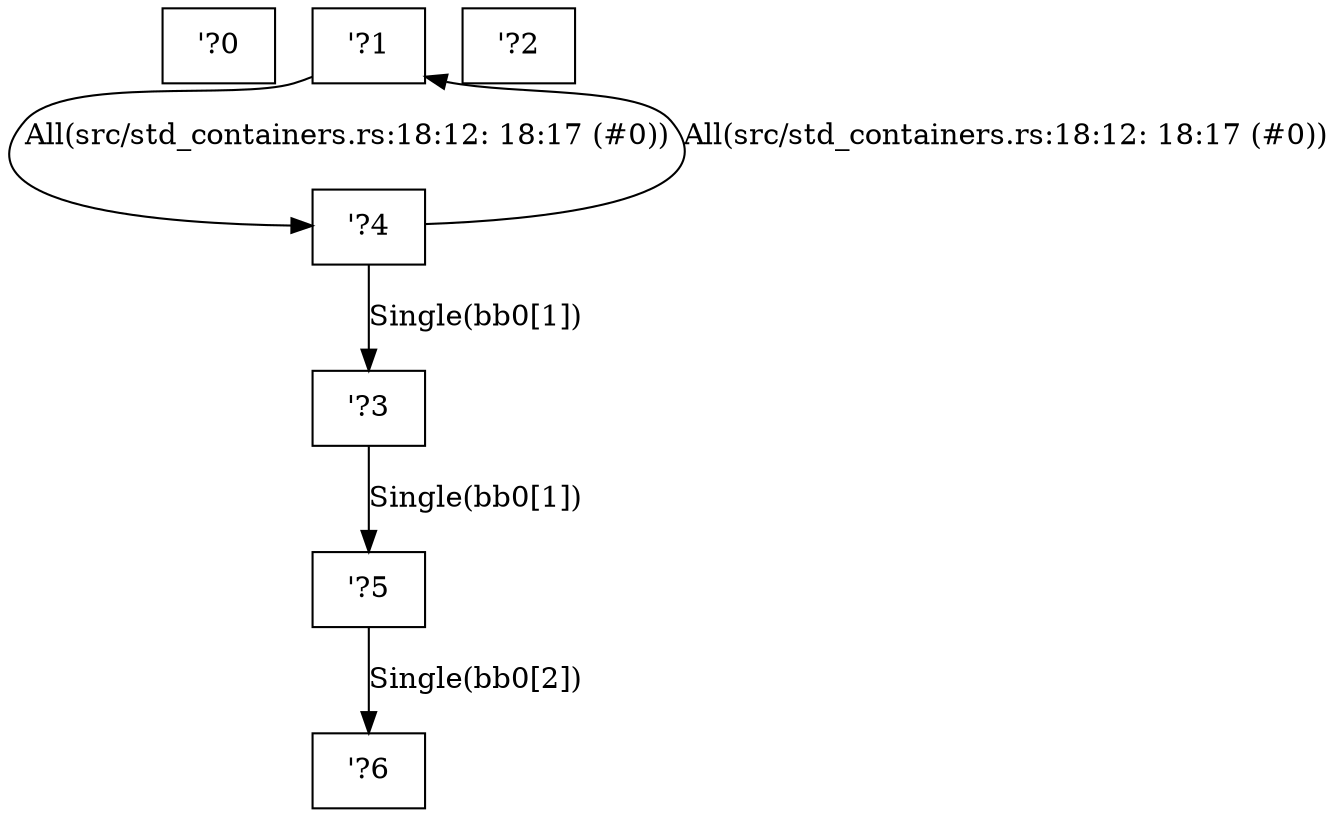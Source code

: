 digraph RegionInferenceContext {
    r0[label="\'?0"][shape="box"];
    r1[label="\'?1"][shape="box"];
    r2[label="\'?2"][shape="box"];
    r3[label="\'?3"][shape="box"];
    r4[label="\'?4"][shape="box"];
    r5[label="\'?5"][shape="box"];
    r6[label="\'?6"][shape="box"];
    r3 -> r5[label="Single(bb0[1])"];
    r4 -> r3[label="Single(bb0[1])"];
    r5 -> r6[label="Single(bb0[2])"];
    r1 -> r4[label="All(src/std_containers.rs:18:12: 18:17 (#0))"];
    r4 -> r1[label="All(src/std_containers.rs:18:12: 18:17 (#0))"];
}
